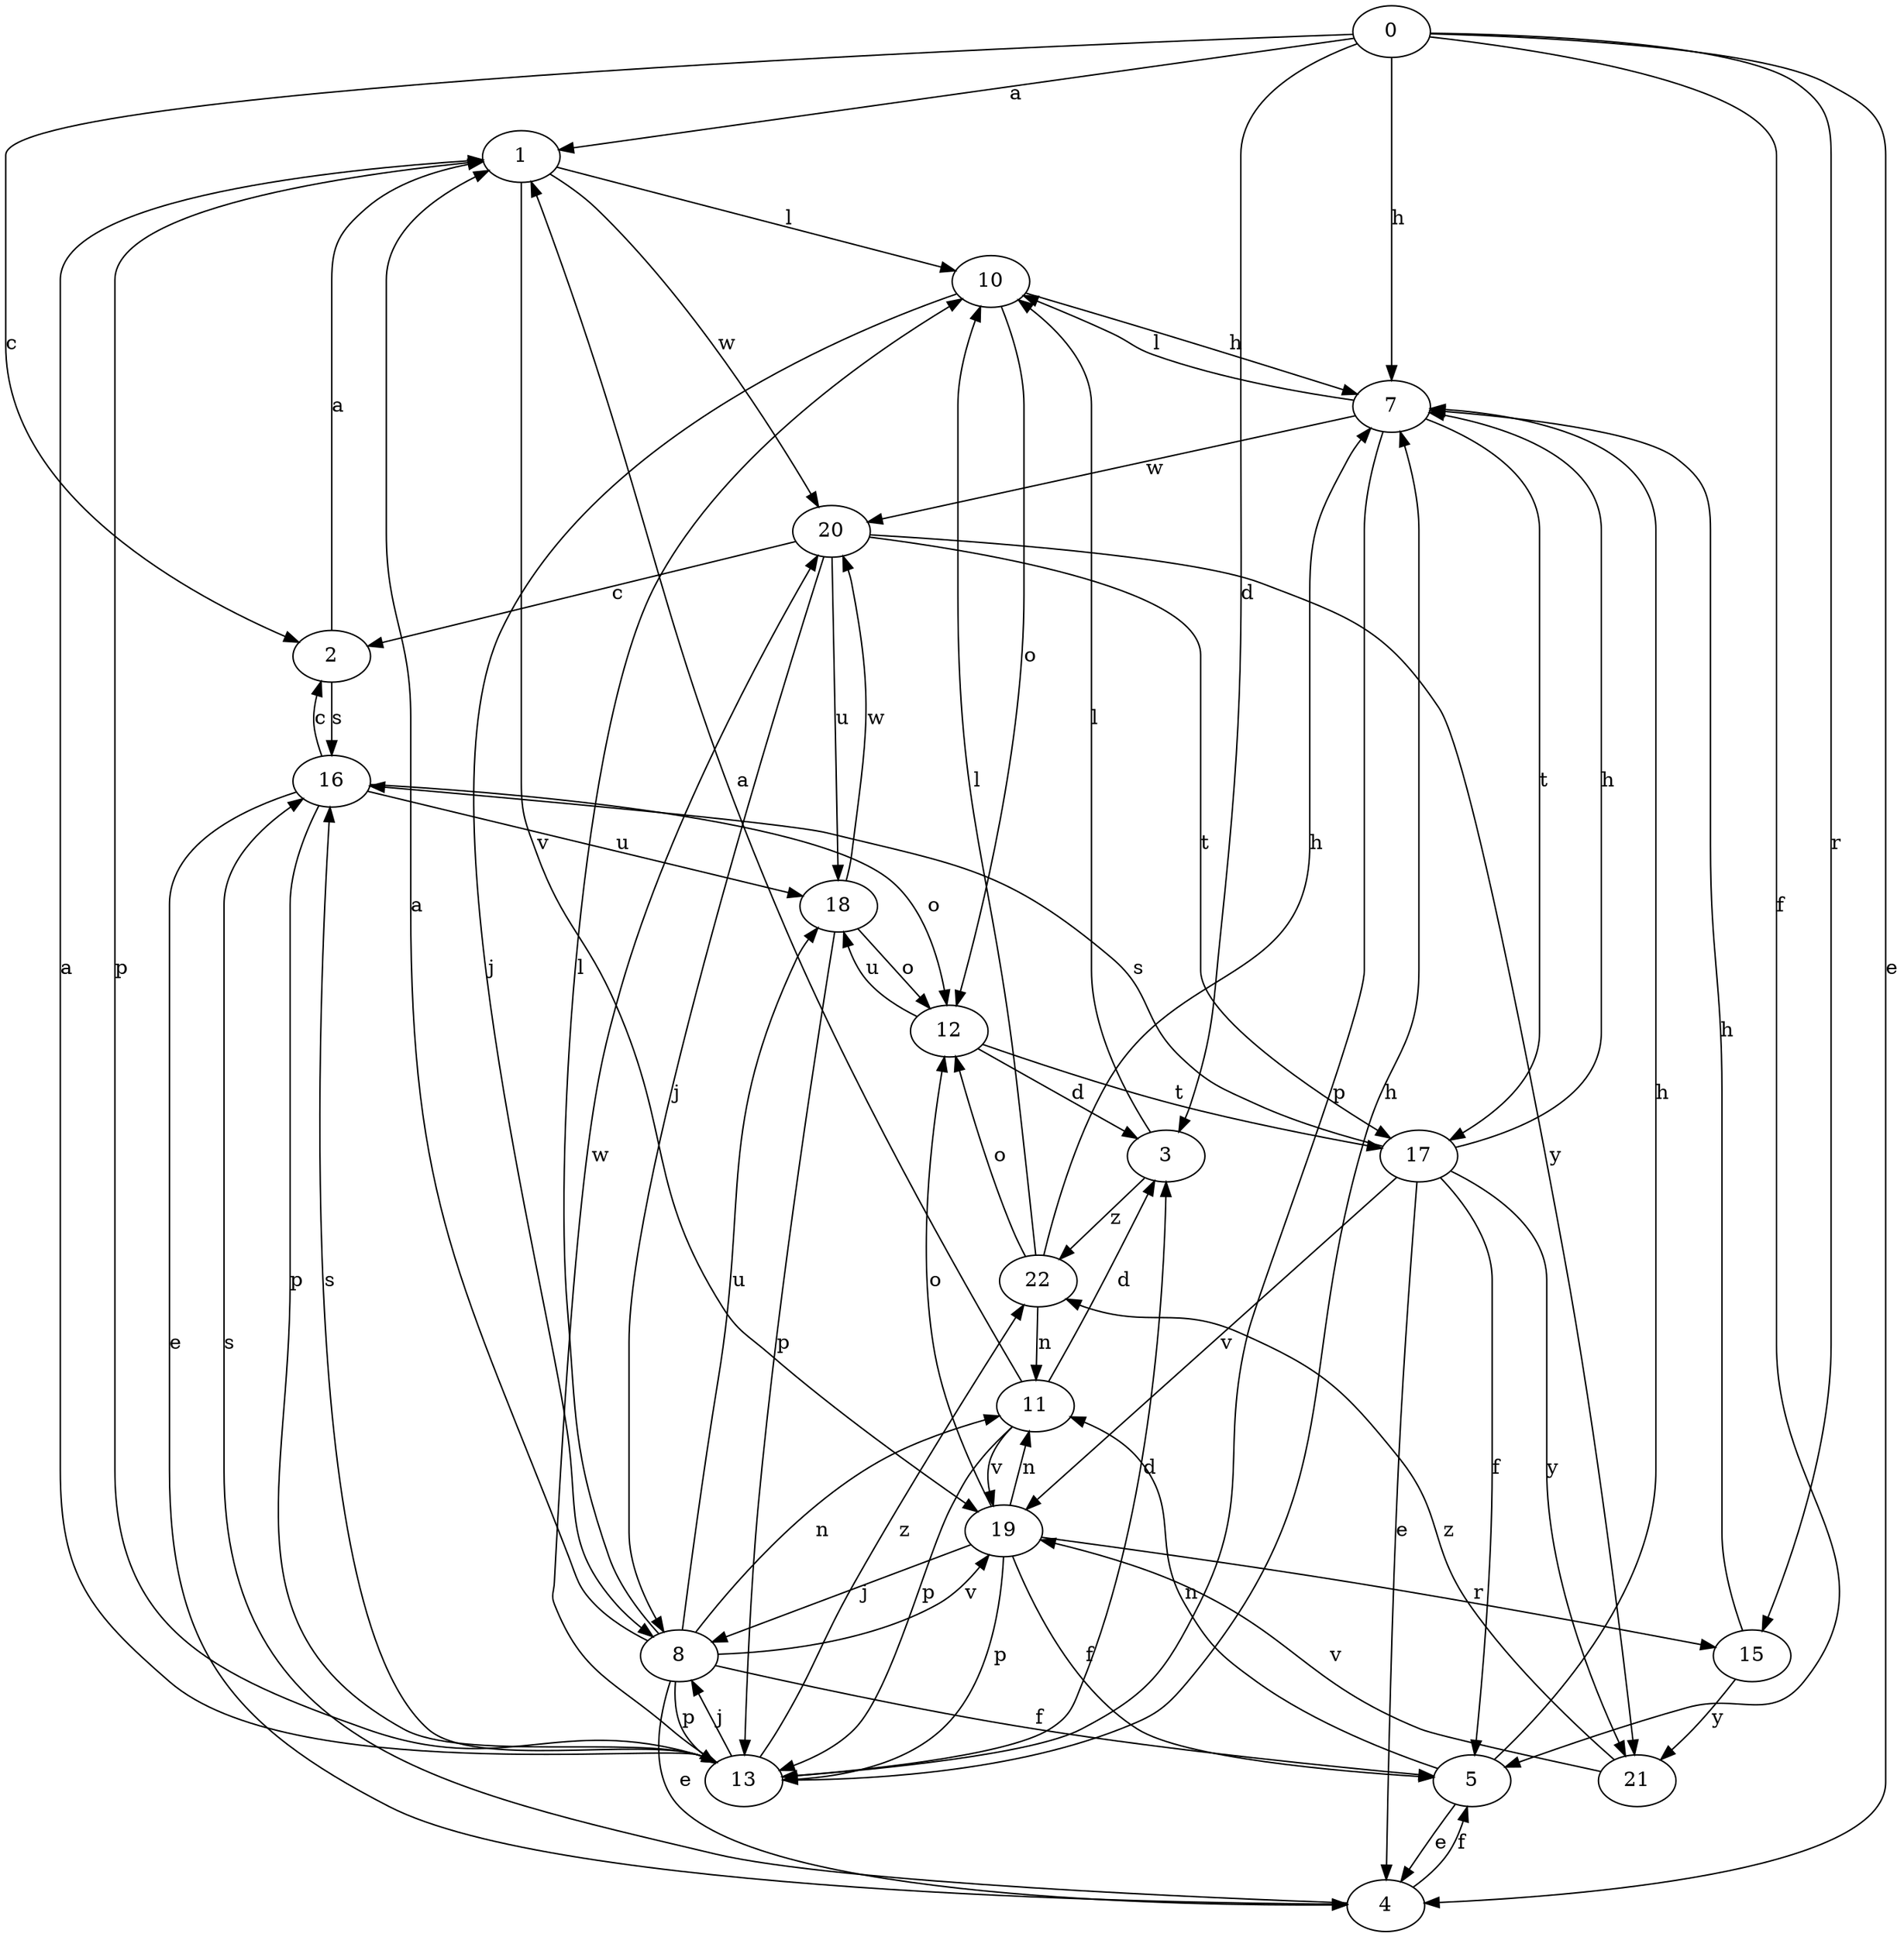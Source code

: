 strict digraph  {
0;
1;
2;
3;
4;
5;
7;
8;
10;
11;
12;
13;
15;
16;
17;
18;
19;
20;
21;
22;
0 -> 1  [label=a];
0 -> 2  [label=c];
0 -> 3  [label=d];
0 -> 4  [label=e];
0 -> 5  [label=f];
0 -> 7  [label=h];
0 -> 15  [label=r];
1 -> 10  [label=l];
1 -> 13  [label=p];
1 -> 19  [label=v];
1 -> 20  [label=w];
2 -> 1  [label=a];
2 -> 16  [label=s];
3 -> 10  [label=l];
3 -> 22  [label=z];
4 -> 5  [label=f];
4 -> 16  [label=s];
5 -> 4  [label=e];
5 -> 7  [label=h];
5 -> 11  [label=n];
7 -> 10  [label=l];
7 -> 13  [label=p];
7 -> 17  [label=t];
7 -> 20  [label=w];
8 -> 1  [label=a];
8 -> 4  [label=e];
8 -> 5  [label=f];
8 -> 10  [label=l];
8 -> 11  [label=n];
8 -> 13  [label=p];
8 -> 18  [label=u];
8 -> 19  [label=v];
10 -> 7  [label=h];
10 -> 8  [label=j];
10 -> 12  [label=o];
11 -> 1  [label=a];
11 -> 3  [label=d];
11 -> 13  [label=p];
11 -> 19  [label=v];
12 -> 3  [label=d];
12 -> 17  [label=t];
12 -> 18  [label=u];
13 -> 1  [label=a];
13 -> 3  [label=d];
13 -> 7  [label=h];
13 -> 8  [label=j];
13 -> 16  [label=s];
13 -> 20  [label=w];
13 -> 22  [label=z];
15 -> 7  [label=h];
15 -> 21  [label=y];
16 -> 2  [label=c];
16 -> 4  [label=e];
16 -> 12  [label=o];
16 -> 13  [label=p];
16 -> 18  [label=u];
17 -> 4  [label=e];
17 -> 5  [label=f];
17 -> 7  [label=h];
17 -> 16  [label=s];
17 -> 19  [label=v];
17 -> 21  [label=y];
18 -> 12  [label=o];
18 -> 13  [label=p];
18 -> 20  [label=w];
19 -> 5  [label=f];
19 -> 8  [label=j];
19 -> 11  [label=n];
19 -> 12  [label=o];
19 -> 13  [label=p];
19 -> 15  [label=r];
20 -> 2  [label=c];
20 -> 8  [label=j];
20 -> 17  [label=t];
20 -> 18  [label=u];
20 -> 21  [label=y];
21 -> 19  [label=v];
21 -> 22  [label=z];
22 -> 7  [label=h];
22 -> 10  [label=l];
22 -> 11  [label=n];
22 -> 12  [label=o];
}
